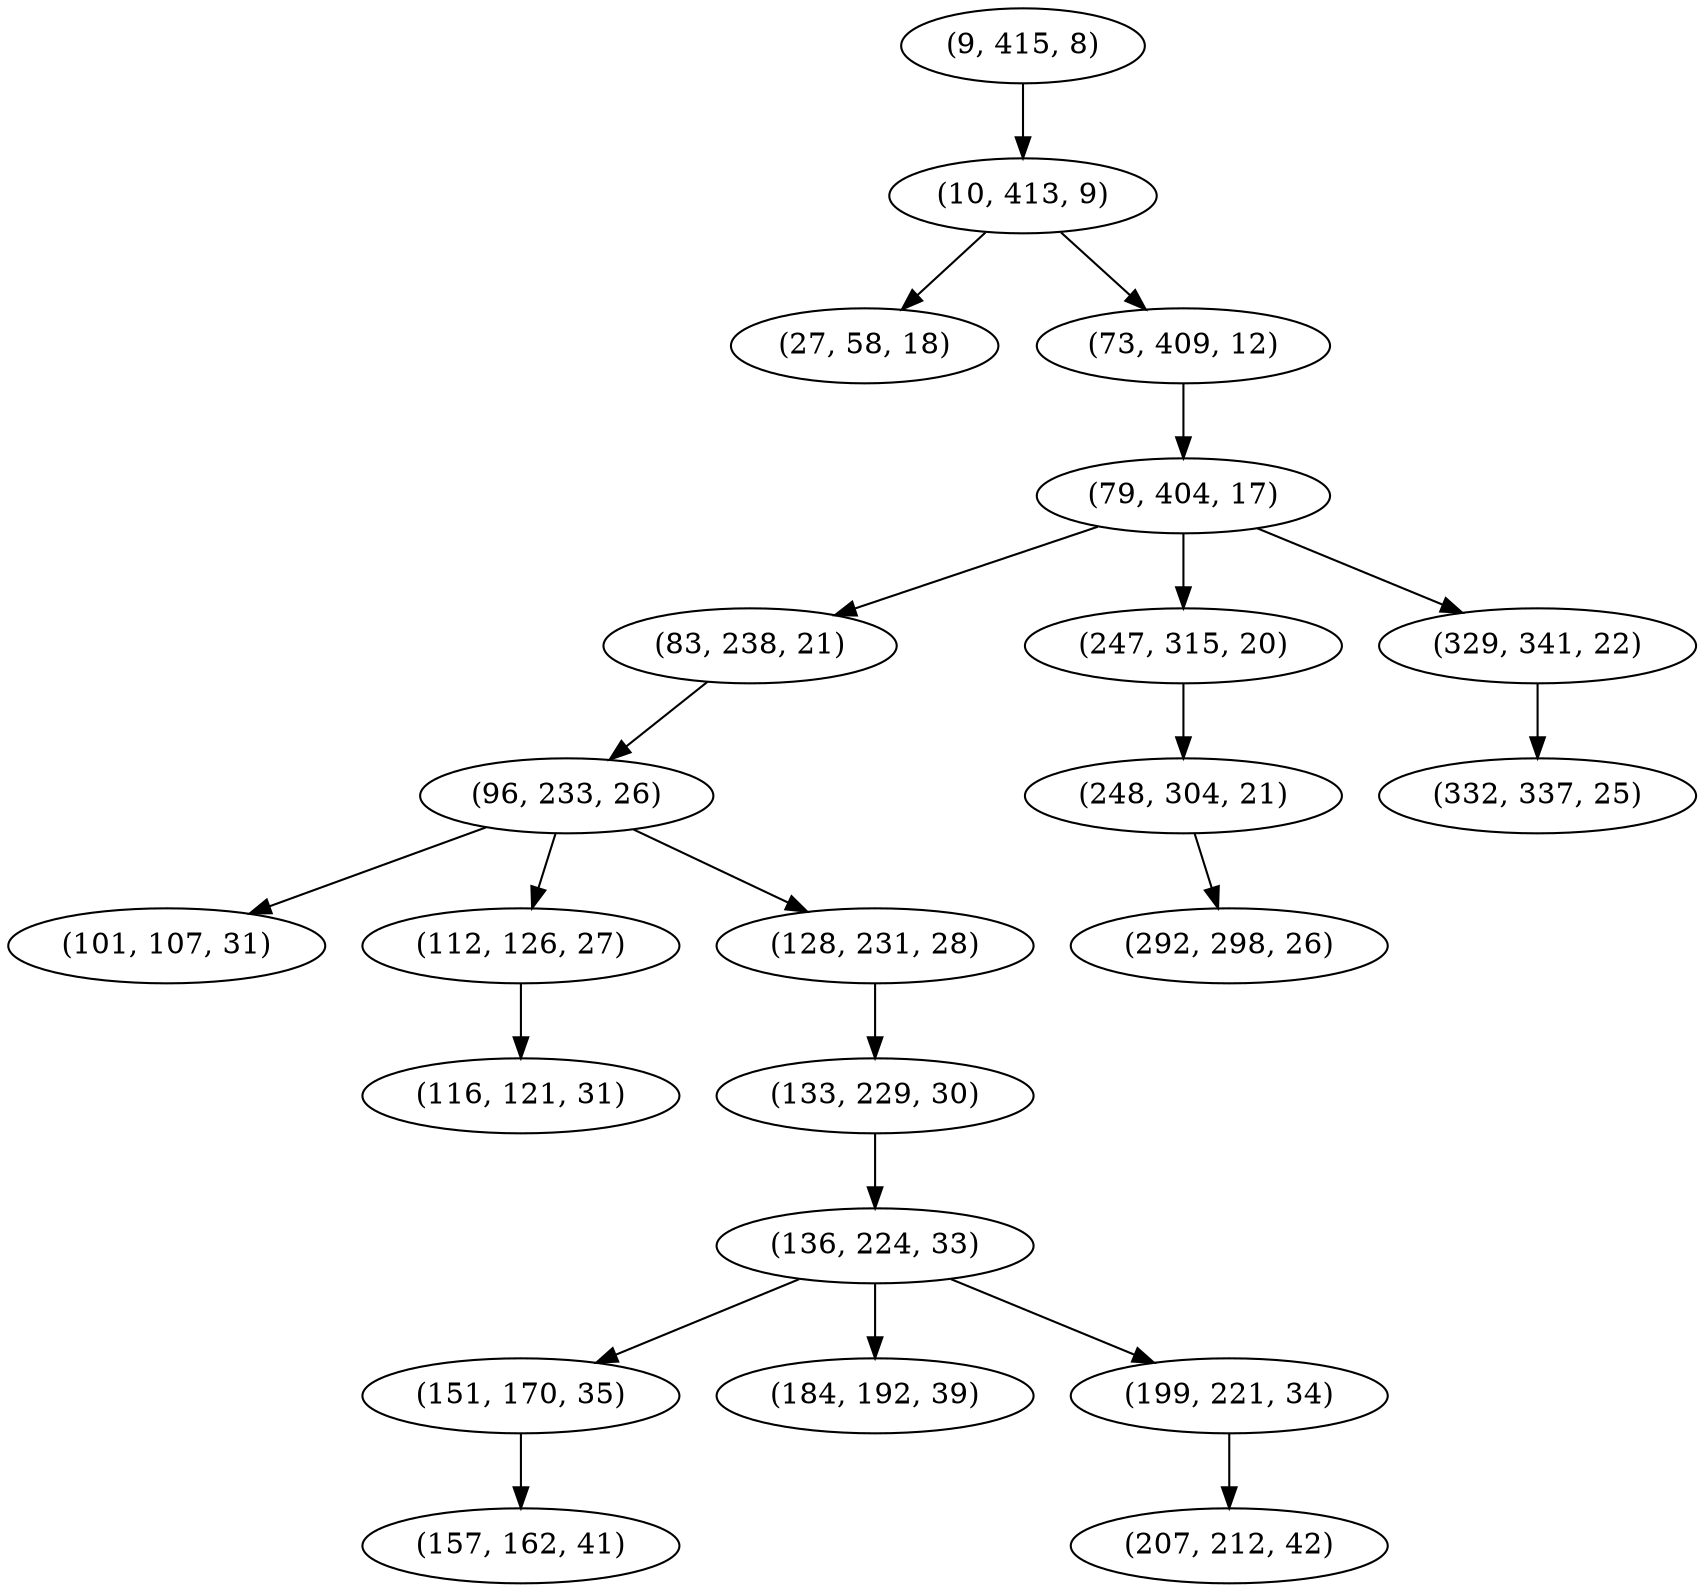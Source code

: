 digraph tree {
    "(9, 415, 8)";
    "(10, 413, 9)";
    "(27, 58, 18)";
    "(73, 409, 12)";
    "(79, 404, 17)";
    "(83, 238, 21)";
    "(96, 233, 26)";
    "(101, 107, 31)";
    "(112, 126, 27)";
    "(116, 121, 31)";
    "(128, 231, 28)";
    "(133, 229, 30)";
    "(136, 224, 33)";
    "(151, 170, 35)";
    "(157, 162, 41)";
    "(184, 192, 39)";
    "(199, 221, 34)";
    "(207, 212, 42)";
    "(247, 315, 20)";
    "(248, 304, 21)";
    "(292, 298, 26)";
    "(329, 341, 22)";
    "(332, 337, 25)";
    "(9, 415, 8)" -> "(10, 413, 9)";
    "(10, 413, 9)" -> "(27, 58, 18)";
    "(10, 413, 9)" -> "(73, 409, 12)";
    "(73, 409, 12)" -> "(79, 404, 17)";
    "(79, 404, 17)" -> "(83, 238, 21)";
    "(79, 404, 17)" -> "(247, 315, 20)";
    "(79, 404, 17)" -> "(329, 341, 22)";
    "(83, 238, 21)" -> "(96, 233, 26)";
    "(96, 233, 26)" -> "(101, 107, 31)";
    "(96, 233, 26)" -> "(112, 126, 27)";
    "(96, 233, 26)" -> "(128, 231, 28)";
    "(112, 126, 27)" -> "(116, 121, 31)";
    "(128, 231, 28)" -> "(133, 229, 30)";
    "(133, 229, 30)" -> "(136, 224, 33)";
    "(136, 224, 33)" -> "(151, 170, 35)";
    "(136, 224, 33)" -> "(184, 192, 39)";
    "(136, 224, 33)" -> "(199, 221, 34)";
    "(151, 170, 35)" -> "(157, 162, 41)";
    "(199, 221, 34)" -> "(207, 212, 42)";
    "(247, 315, 20)" -> "(248, 304, 21)";
    "(248, 304, 21)" -> "(292, 298, 26)";
    "(329, 341, 22)" -> "(332, 337, 25)";
}
